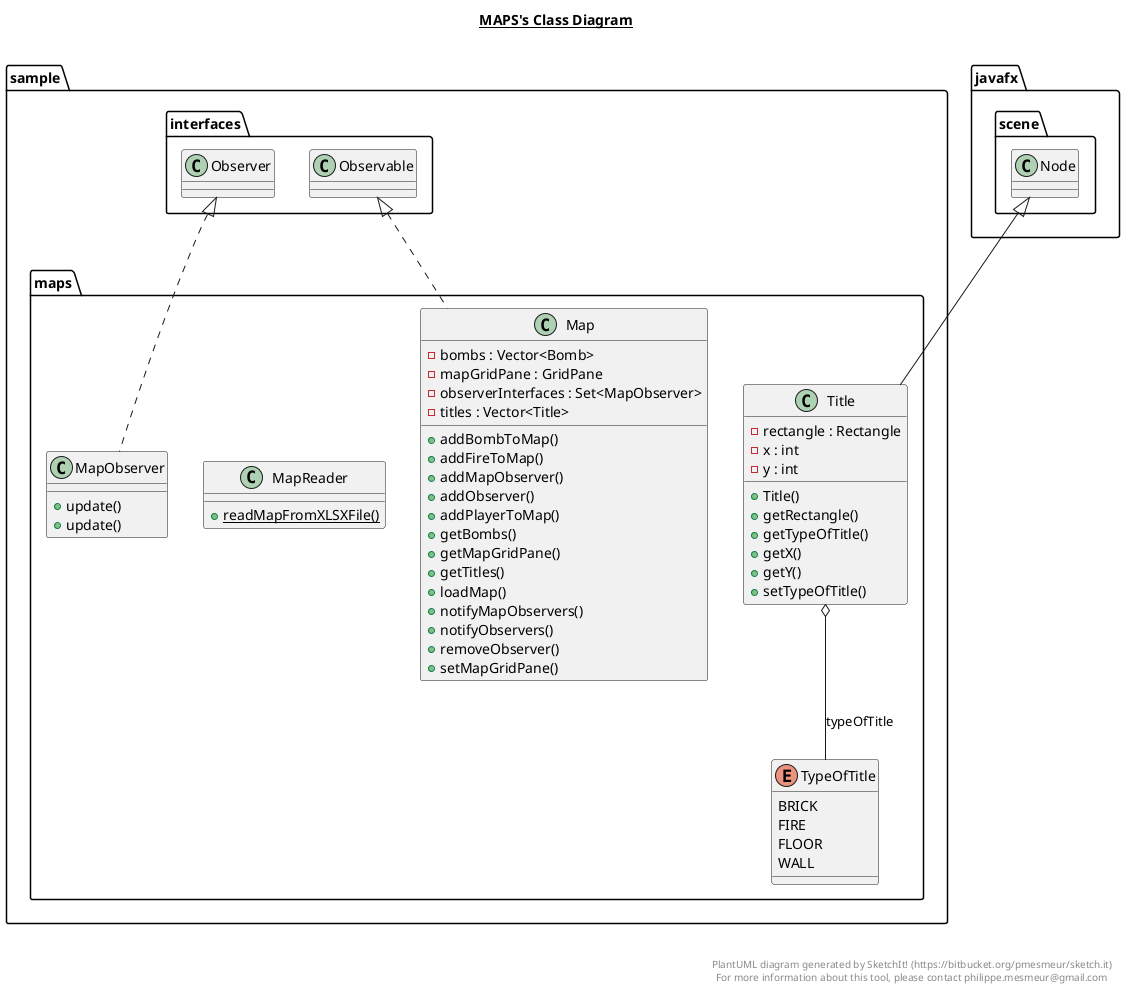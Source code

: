@startuml

title __MAPS's Class Diagram__\n

  namespace sample.maps {
    class sample.maps.Map {
        - bombs : Vector<Bomb>
        - mapGridPane : GridPane
        - observerInterfaces : Set<MapObserver>
        - titles : Vector<Title>
        + addBombToMap()
        + addFireToMap()
        + addMapObserver()
        + addObserver()
        + addPlayerToMap()
        + getBombs()
        + getMapGridPane()
        + getTitles()
        + loadMap()
        + notifyMapObservers()
        + notifyObservers()
        + removeObserver()
        + setMapGridPane()
    }
  }
  

  namespace sample.maps {
    class sample.maps.MapObserver {
        + update()
        + update()
    }
  }
  

  namespace sample.maps {
    class sample.maps.MapReader {
        {static} + readMapFromXLSXFile()
    }
  }
  

  namespace sample.maps {
    class sample.maps.Title {
        - rectangle : Rectangle
        - x : int
        - y : int
        + Title()
        + getRectangle()
        + getTypeOfTitle()
        + getX()
        + getY()
        + setTypeOfTitle()
    }
  }
  

  namespace sample.maps {
    enum TypeOfTitle {
      BRICK
      FIRE
      FLOOR
      WALL
    }
  }
  

  sample.maps.Map .up.|> sample.interfaces.Observable
  sample.maps.MapObserver .up.|> sample.interfaces.Observer
  sample.maps.Title -up-|> javafx.scene.Node
  sample.maps.Title o-- sample.maps.TypeOfTitle : typeOfTitle


right footer


PlantUML diagram generated by SketchIt! (https://bitbucket.org/pmesmeur/sketch.it)
For more information about this tool, please contact philippe.mesmeur@gmail.com
endfooter

@enduml
